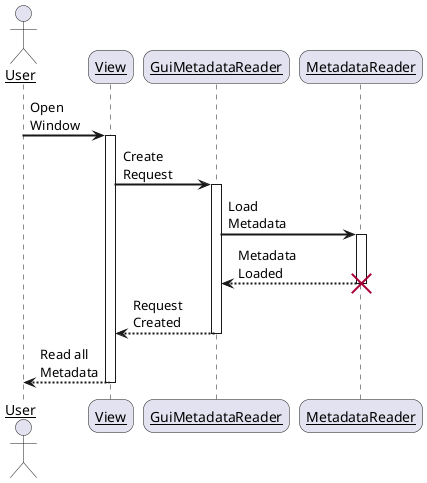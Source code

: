 @startuml
'https://plantuml.com/sequence-diagram

skinparam sequenceArrowThickness 2
skinparam roundcorner 20
skinparam maxmessagesize 60
skinparam sequenceParticipant underline

actor User
participant "View" as A
participant "GuiMetadataReader" as B
participant "MetadataReader" as C

User -> A: Open Window
activate A

A -> B: Create Request
activate B

B -> C: Load Metadata
activate C
C --> B: Metadata Loaded
destroy C

B --> A: Request Created
deactivate B

A --> User: Read all Metadata
deactivate A

@enduml